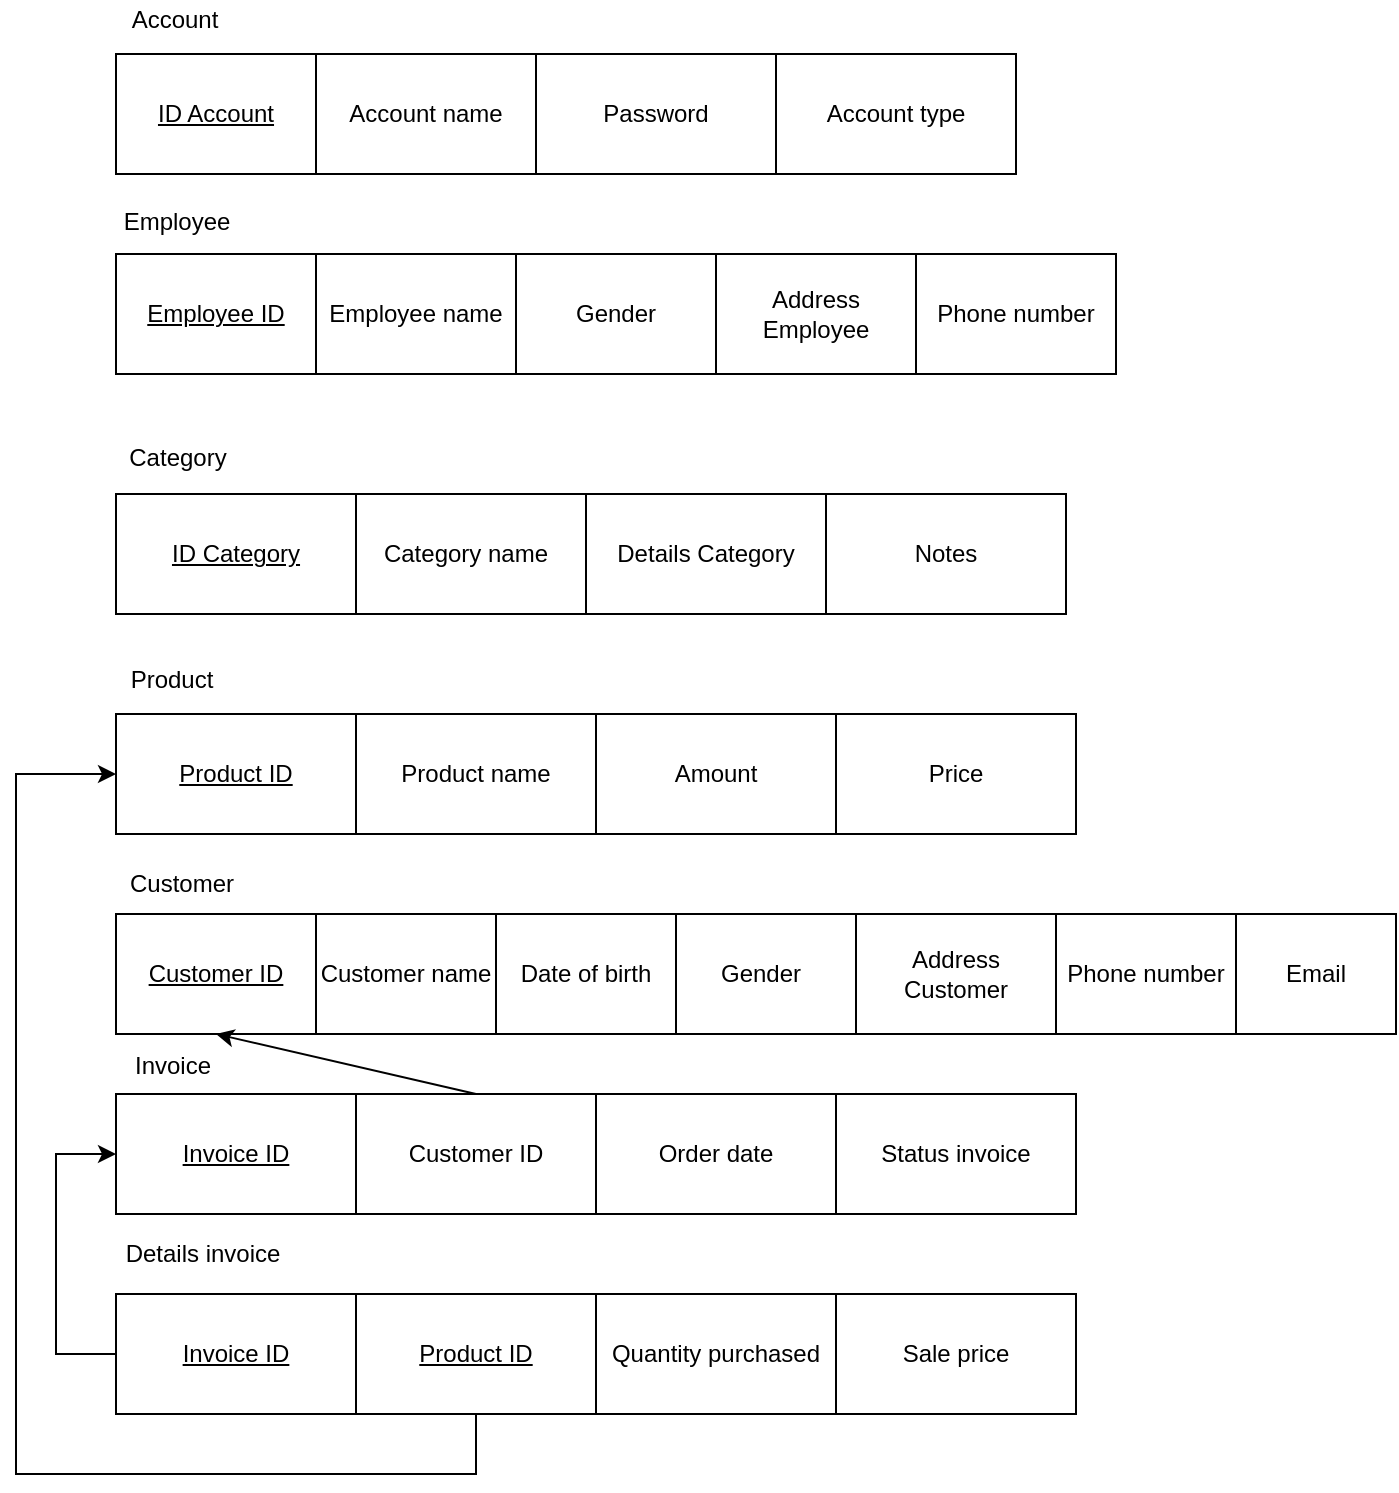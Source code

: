 <mxfile version="17.1.3" type="github">
  <diagram id="JVRrnr6qMCPquyTDF9lO" name="Page-1">
    <mxGraphModel dx="1635" dy="829" grid="0" gridSize="10" guides="0" tooltips="1" connect="1" arrows="1" fold="1" page="1" pageScale="1" pageWidth="827" pageHeight="1169" math="0" shadow="0">
      <root>
        <mxCell id="0" />
        <mxCell id="1" parent="0" />
        <mxCell id="506cZ-UsrLEkSwaGx0-a-2" value="Account" style="text;html=1;align=center;verticalAlign=middle;resizable=0;points=[];autosize=1;strokeColor=none;fillColor=none;" parent="1" vertex="1">
          <mxGeometry x="79" y="23" width="60" height="20" as="geometry" />
        </mxCell>
        <mxCell id="506cZ-UsrLEkSwaGx0-a-3" value="&lt;u&gt;ID Account&lt;/u&gt;" style="rounded=0;whiteSpace=wrap;html=1;" parent="1" vertex="1">
          <mxGeometry x="80" y="50" width="100" height="60" as="geometry" />
        </mxCell>
        <mxCell id="506cZ-UsrLEkSwaGx0-a-23" value="Account name" style="rounded=0;whiteSpace=wrap;html=1;" parent="1" vertex="1">
          <mxGeometry x="180" y="50" width="110" height="60" as="geometry" />
        </mxCell>
        <mxCell id="506cZ-UsrLEkSwaGx0-a-24" value="Password" style="rounded=0;whiteSpace=wrap;html=1;" parent="1" vertex="1">
          <mxGeometry x="290" y="50" width="120" height="60" as="geometry" />
        </mxCell>
        <mxCell id="506cZ-UsrLEkSwaGx0-a-26" value="Account type" style="rounded=0;whiteSpace=wrap;html=1;" parent="1" vertex="1">
          <mxGeometry x="410" y="50" width="120" height="60" as="geometry" />
        </mxCell>
        <mxCell id="506cZ-UsrLEkSwaGx0-a-27" value="Category" style="text;html=1;strokeColor=none;fillColor=none;align=center;verticalAlign=middle;whiteSpace=wrap;rounded=0;" parent="1" vertex="1">
          <mxGeometry x="81" y="237" width="60" height="30" as="geometry" />
        </mxCell>
        <mxCell id="506cZ-UsrLEkSwaGx0-a-29" value="Notes" style="rounded=0;whiteSpace=wrap;html=1;" parent="1" vertex="1">
          <mxGeometry x="435" y="270" width="120" height="60" as="geometry" />
        </mxCell>
        <mxCell id="506cZ-UsrLEkSwaGx0-a-30" value="Details Category" style="rounded=0;whiteSpace=wrap;html=1;" parent="1" vertex="1">
          <mxGeometry x="315" y="270" width="120" height="60" as="geometry" />
        </mxCell>
        <mxCell id="506cZ-UsrLEkSwaGx0-a-31" value="Category name" style="rounded=0;whiteSpace=wrap;html=1;" parent="1" vertex="1">
          <mxGeometry x="195" y="270" width="120" height="60" as="geometry" />
        </mxCell>
        <mxCell id="506cZ-UsrLEkSwaGx0-a-32" value="&lt;u&gt;ID Category&lt;/u&gt;" style="rounded=0;whiteSpace=wrap;html=1;" parent="1" vertex="1">
          <mxGeometry x="80" y="270" width="120" height="60" as="geometry" />
        </mxCell>
        <mxCell id="506cZ-UsrLEkSwaGx0-a-33" value="Employee" style="text;html=1;align=center;verticalAlign=middle;resizable=0;points=[];autosize=1;strokeColor=none;fillColor=none;" parent="1" vertex="1">
          <mxGeometry x="75" y="124" width="70" height="20" as="geometry" />
        </mxCell>
        <mxCell id="506cZ-UsrLEkSwaGx0-a-34" value="Address Employee" style="rounded=0;whiteSpace=wrap;html=1;" parent="1" vertex="1">
          <mxGeometry x="380" y="150" width="100" height="60" as="geometry" />
        </mxCell>
        <mxCell id="506cZ-UsrLEkSwaGx0-a-35" value="Gender" style="rounded=0;whiteSpace=wrap;html=1;" parent="1" vertex="1">
          <mxGeometry x="280" y="150" width="100" height="60" as="geometry" />
        </mxCell>
        <mxCell id="506cZ-UsrLEkSwaGx0-a-39" value="Phone number" style="rounded=0;whiteSpace=wrap;html=1;" parent="1" vertex="1">
          <mxGeometry x="480" y="150" width="100" height="60" as="geometry" />
        </mxCell>
        <mxCell id="506cZ-UsrLEkSwaGx0-a-40" value="Employee name" style="rounded=0;whiteSpace=wrap;html=1;" parent="1" vertex="1">
          <mxGeometry x="180" y="150" width="100" height="60" as="geometry" />
        </mxCell>
        <mxCell id="506cZ-UsrLEkSwaGx0-a-41" value="&lt;u&gt;Employee ID&lt;/u&gt;" style="rounded=0;whiteSpace=wrap;html=1;" parent="1" vertex="1">
          <mxGeometry x="80" y="150" width="100" height="60" as="geometry" />
        </mxCell>
        <mxCell id="506cZ-UsrLEkSwaGx0-a-42" style="edgeStyle=orthogonalEdgeStyle;rounded=0;orthogonalLoop=1;jettySize=auto;html=1;exitX=0.5;exitY=1;exitDx=0;exitDy=0;" parent="1" source="506cZ-UsrLEkSwaGx0-a-41" target="506cZ-UsrLEkSwaGx0-a-41" edge="1">
          <mxGeometry relative="1" as="geometry" />
        </mxCell>
        <mxCell id="506cZ-UsrLEkSwaGx0-a-50" value="Customer" style="text;html=1;strokeColor=none;fillColor=none;align=center;verticalAlign=middle;whiteSpace=wrap;rounded=0;" parent="1" vertex="1">
          <mxGeometry x="73" y="450" width="80" height="30" as="geometry" />
        </mxCell>
        <mxCell id="506cZ-UsrLEkSwaGx0-a-51" value="Customer name" style="rounded=0;whiteSpace=wrap;html=1;" parent="1" vertex="1">
          <mxGeometry x="180" y="480" width="90" height="60" as="geometry" />
        </mxCell>
        <mxCell id="506cZ-UsrLEkSwaGx0-a-52" value="Gender" style="rounded=0;whiteSpace=wrap;html=1;" parent="1" vertex="1">
          <mxGeometry x="355" y="480" width="95" height="60" as="geometry" />
        </mxCell>
        <mxCell id="506cZ-UsrLEkSwaGx0-a-53" value="Date of birth" style="rounded=0;whiteSpace=wrap;html=1;" parent="1" vertex="1">
          <mxGeometry x="270" y="480" width="90" height="60" as="geometry" />
        </mxCell>
        <mxCell id="506cZ-UsrLEkSwaGx0-a-54" value="&lt;u&gt;Customer ID&lt;/u&gt;" style="rounded=0;whiteSpace=wrap;html=1;" parent="1" vertex="1">
          <mxGeometry x="80" y="480" width="100" height="60" as="geometry" />
        </mxCell>
        <mxCell id="506cZ-UsrLEkSwaGx0-a-55" value="Invoice" style="text;html=1;align=center;verticalAlign=middle;resizable=0;points=[];autosize=1;strokeColor=none;fillColor=none;" parent="1" vertex="1">
          <mxGeometry x="83" y="546" width="50" height="20" as="geometry" />
        </mxCell>
        <mxCell id="506cZ-UsrLEkSwaGx0-a-56" value="Customer ID" style="rounded=0;whiteSpace=wrap;html=1;" parent="1" vertex="1">
          <mxGeometry x="200" y="570" width="120" height="60" as="geometry" />
        </mxCell>
        <mxCell id="506cZ-UsrLEkSwaGx0-a-57" value="&lt;u&gt;Invoice ID&lt;/u&gt;" style="rounded=0;whiteSpace=wrap;html=1;" parent="1" vertex="1">
          <mxGeometry x="80" y="570" width="120" height="60" as="geometry" />
        </mxCell>
        <mxCell id="506cZ-UsrLEkSwaGx0-a-58" value="Details invoice" style="text;html=1;align=center;verticalAlign=middle;resizable=0;points=[];autosize=1;strokeColor=none;fillColor=none;" parent="1" vertex="1">
          <mxGeometry x="78" y="640" width="90" height="20" as="geometry" />
        </mxCell>
        <mxCell id="506cZ-UsrLEkSwaGx0-a-59" value="Quantity purchased" style="rounded=0;whiteSpace=wrap;html=1;" parent="1" vertex="1">
          <mxGeometry x="320" y="670" width="120" height="60" as="geometry" />
        </mxCell>
        <mxCell id="506cZ-UsrLEkSwaGx0-a-60" value="Sale price" style="rounded=0;whiteSpace=wrap;html=1;" parent="1" vertex="1">
          <mxGeometry x="440" y="670" width="120" height="60" as="geometry" />
        </mxCell>
        <mxCell id="506cZ-UsrLEkSwaGx0-a-61" value="&lt;u&gt;Product ID&lt;/u&gt;" style="rounded=0;whiteSpace=wrap;html=1;" parent="1" vertex="1">
          <mxGeometry x="200" y="670" width="120" height="60" as="geometry" />
        </mxCell>
        <mxCell id="506cZ-UsrLEkSwaGx0-a-62" value="&lt;u&gt;Invoice ID&lt;/u&gt;" style="rounded=0;whiteSpace=wrap;html=1;" parent="1" vertex="1">
          <mxGeometry x="80" y="670" width="120" height="60" as="geometry" />
        </mxCell>
        <mxCell id="506cZ-UsrLEkSwaGx0-a-68" value="&lt;u&gt;Product ID&lt;/u&gt;" style="rounded=0;whiteSpace=wrap;html=1;" parent="1" vertex="1">
          <mxGeometry x="80" y="380" width="120" height="60" as="geometry" />
        </mxCell>
        <mxCell id="506cZ-UsrLEkSwaGx0-a-69" value="Product" style="text;html=1;strokeColor=none;fillColor=none;align=center;verticalAlign=middle;whiteSpace=wrap;rounded=0;" parent="1" vertex="1">
          <mxGeometry x="78" y="348" width="60" height="30" as="geometry" />
        </mxCell>
        <mxCell id="506cZ-UsrLEkSwaGx0-a-70" value="Price" style="rounded=0;whiteSpace=wrap;html=1;" parent="1" vertex="1">
          <mxGeometry x="440" y="380" width="120" height="60" as="geometry" />
        </mxCell>
        <mxCell id="506cZ-UsrLEkSwaGx0-a-71" value="Amount" style="rounded=0;whiteSpace=wrap;html=1;" parent="1" vertex="1">
          <mxGeometry x="320" y="380" width="120" height="60" as="geometry" />
        </mxCell>
        <mxCell id="506cZ-UsrLEkSwaGx0-a-72" value="Product name" style="rounded=0;whiteSpace=wrap;html=1;" parent="1" vertex="1">
          <mxGeometry x="200" y="380" width="120" height="60" as="geometry" />
        </mxCell>
        <mxCell id="506cZ-UsrLEkSwaGx0-a-74" value="" style="endArrow=classic;html=1;rounded=0;exitX=0.5;exitY=1;exitDx=0;exitDy=0;entryX=0;entryY=0.5;entryDx=0;entryDy=0;" parent="1" source="506cZ-UsrLEkSwaGx0-a-61" target="506cZ-UsrLEkSwaGx0-a-68" edge="1">
          <mxGeometry width="50" height="50" relative="1" as="geometry">
            <mxPoint x="670" y="470" as="sourcePoint" />
            <mxPoint x="720" y="420" as="targetPoint" />
            <Array as="points">
              <mxPoint x="260" y="760" />
              <mxPoint x="30" y="760" />
              <mxPoint x="30" y="410" />
            </Array>
          </mxGeometry>
        </mxCell>
        <mxCell id="506cZ-UsrLEkSwaGx0-a-78" value="" style="endArrow=classic;html=1;rounded=0;exitX=0.5;exitY=0;exitDx=0;exitDy=0;entryX=0.5;entryY=1;entryDx=0;entryDy=0;" parent="1" source="506cZ-UsrLEkSwaGx0-a-56" target="506cZ-UsrLEkSwaGx0-a-54" edge="1">
          <mxGeometry width="50" height="50" relative="1" as="geometry">
            <mxPoint x="569" y="150" as="sourcePoint" />
            <mxPoint x="720" y="320" as="targetPoint" />
            <Array as="points" />
          </mxGeometry>
        </mxCell>
        <mxCell id="IagQFrI0ZWec4tFPNF5D-1" value="Address Customer" style="rounded=0;whiteSpace=wrap;html=1;" parent="1" vertex="1">
          <mxGeometry x="450" y="480" width="100" height="60" as="geometry" />
        </mxCell>
        <mxCell id="IagQFrI0ZWec4tFPNF5D-2" value="Phone number" style="rounded=0;whiteSpace=wrap;html=1;" parent="1" vertex="1">
          <mxGeometry x="550" y="480" width="90" height="60" as="geometry" />
        </mxCell>
        <mxCell id="IagQFrI0ZWec4tFPNF5D-3" value="Email" style="rounded=0;whiteSpace=wrap;html=1;" parent="1" vertex="1">
          <mxGeometry x="640" y="480" width="80" height="60" as="geometry" />
        </mxCell>
        <mxCell id="IagQFrI0ZWec4tFPNF5D-4" value="Order date" style="rounded=0;whiteSpace=wrap;html=1;" parent="1" vertex="1">
          <mxGeometry x="320" y="570" width="120" height="60" as="geometry" />
        </mxCell>
        <mxCell id="IagQFrI0ZWec4tFPNF5D-5" value="Status invoice" style="rounded=0;whiteSpace=wrap;html=1;" parent="1" vertex="1">
          <mxGeometry x="440" y="570" width="120" height="60" as="geometry" />
        </mxCell>
        <mxCell id="IagQFrI0ZWec4tFPNF5D-6" value="" style="endArrow=classic;html=1;rounded=0;entryX=0;entryY=0.5;entryDx=0;entryDy=0;exitX=0;exitY=0.5;exitDx=0;exitDy=0;" parent="1" source="506cZ-UsrLEkSwaGx0-a-62" target="506cZ-UsrLEkSwaGx0-a-57" edge="1">
          <mxGeometry width="50" height="50" relative="1" as="geometry">
            <mxPoint x="509" y="160" as="sourcePoint" />
            <mxPoint x="378" y="123" as="targetPoint" />
            <Array as="points">
              <mxPoint x="50" y="700" />
              <mxPoint x="50" y="600" />
            </Array>
          </mxGeometry>
        </mxCell>
      </root>
    </mxGraphModel>
  </diagram>
</mxfile>
